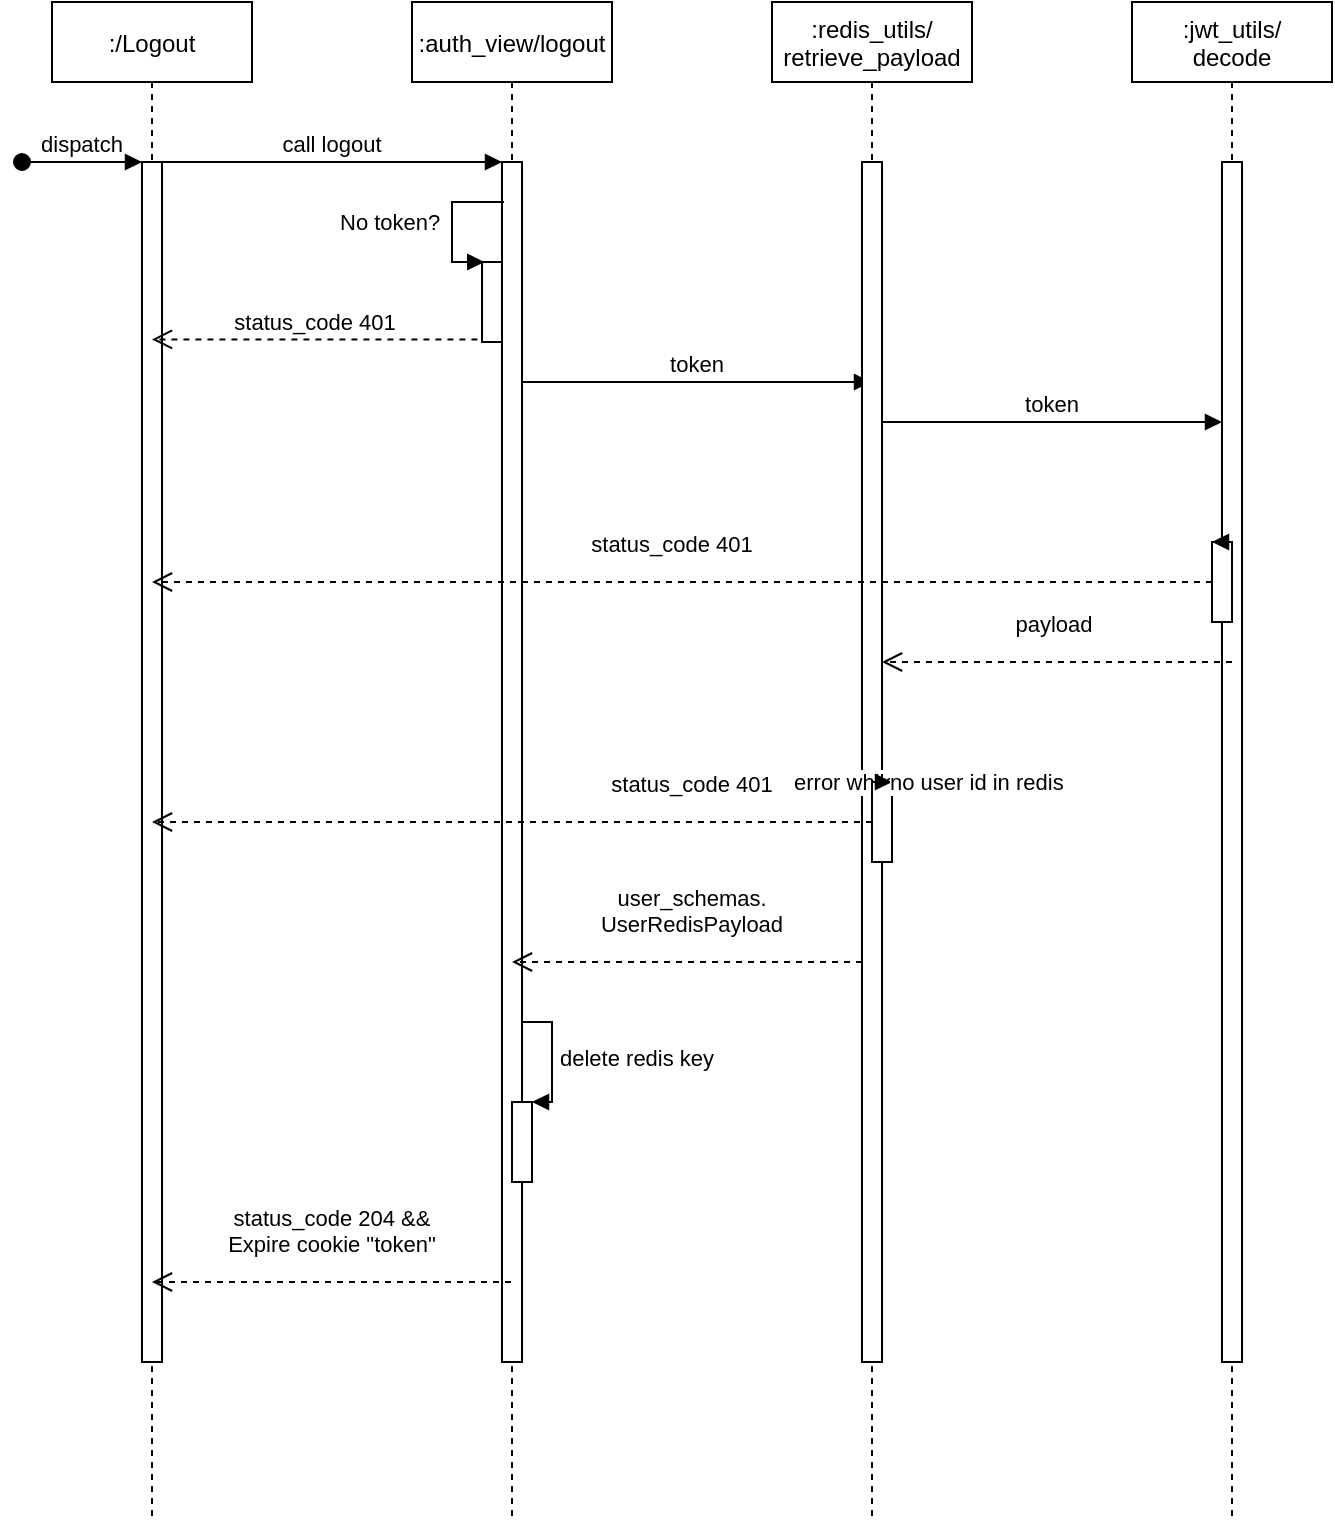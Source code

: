 <mxfile version="13.7.1" type="device"><diagram id="kgpKYQtTHZ0yAKxKKP6v" name="Page-1"><mxGraphModel dx="1185" dy="702" grid="1" gridSize="10" guides="1" tooltips="1" connect="1" arrows="1" fold="1" page="1" pageScale="1" pageWidth="850" pageHeight="1100" math="0" shadow="0"><root><mxCell id="0"/><mxCell id="1" parent="0"/><mxCell id="3nuBFxr9cyL0pnOWT2aG-1" value=":/Logout" style="shape=umlLifeline;perimeter=lifelinePerimeter;container=1;collapsible=0;recursiveResize=0;rounded=0;shadow=0;strokeWidth=1;" parent="1" vertex="1"><mxGeometry x="60" y="80" width="100" height="760" as="geometry"/></mxCell><mxCell id="3nuBFxr9cyL0pnOWT2aG-2" value="" style="points=[];perimeter=orthogonalPerimeter;rounded=0;shadow=0;strokeWidth=1;" parent="3nuBFxr9cyL0pnOWT2aG-1" vertex="1"><mxGeometry x="45" y="80" width="10" height="600" as="geometry"/></mxCell><mxCell id="3nuBFxr9cyL0pnOWT2aG-3" value="dispatch" style="verticalAlign=bottom;startArrow=oval;endArrow=block;startSize=8;shadow=0;strokeWidth=1;" parent="3nuBFxr9cyL0pnOWT2aG-1" target="3nuBFxr9cyL0pnOWT2aG-2" edge="1"><mxGeometry relative="1" as="geometry"><mxPoint x="-15" y="80" as="sourcePoint"/></mxGeometry></mxCell><mxCell id="3nuBFxr9cyL0pnOWT2aG-5" value=":auth_view/logout" style="shape=umlLifeline;perimeter=lifelinePerimeter;container=1;collapsible=0;recursiveResize=0;rounded=0;shadow=0;strokeWidth=1;" parent="1" vertex="1"><mxGeometry x="240" y="80" width="100" height="760" as="geometry"/></mxCell><mxCell id="3nuBFxr9cyL0pnOWT2aG-6" value="" style="points=[];perimeter=orthogonalPerimeter;rounded=0;shadow=0;strokeWidth=1;" parent="3nuBFxr9cyL0pnOWT2aG-5" vertex="1"><mxGeometry x="45" y="80" width="10" height="600" as="geometry"/></mxCell><mxCell id="fJt1keSmUEE7GF-vhge0-24" value="" style="html=1;points=[];perimeter=orthogonalPerimeter;" vertex="1" parent="3nuBFxr9cyL0pnOWT2aG-5"><mxGeometry x="35" y="130" width="10" height="40" as="geometry"/></mxCell><mxCell id="fJt1keSmUEE7GF-vhge0-25" value="No token?" style="edgeStyle=orthogonalEdgeStyle;html=1;align=left;spacingLeft=2;endArrow=block;rounded=0;entryX=0.114;entryY=0;entryDx=0;entryDy=0;entryPerimeter=0;" edge="1" target="fJt1keSmUEE7GF-vhge0-24" parent="3nuBFxr9cyL0pnOWT2aG-5"><mxGeometry x="-0.279" y="61" relative="1" as="geometry"><mxPoint x="46" y="100" as="sourcePoint"/><Array as="points"><mxPoint x="20" y="100"/><mxPoint x="20" y="130"/></Array><mxPoint x="-121" y="10" as="offset"/></mxGeometry></mxCell><mxCell id="3nuBFxr9cyL0pnOWT2aG-8" value="call logout" style="verticalAlign=bottom;endArrow=block;entryX=0;entryY=0;shadow=0;strokeWidth=1;" parent="1" source="3nuBFxr9cyL0pnOWT2aG-2" target="3nuBFxr9cyL0pnOWT2aG-6" edge="1"><mxGeometry relative="1" as="geometry"><mxPoint x="275" y="160" as="sourcePoint"/></mxGeometry></mxCell><mxCell id="fJt1keSmUEE7GF-vhge0-28" value="status_code 401" style="html=1;verticalAlign=bottom;endArrow=open;dashed=1;endSize=8;exitX=-0.229;exitY=0.968;exitDx=0;exitDy=0;exitPerimeter=0;" edge="1" parent="1" source="fJt1keSmUEE7GF-vhge0-24" target="3nuBFxr9cyL0pnOWT2aG-1"><mxGeometry relative="1" as="geometry"><mxPoint x="350" y="250" as="sourcePoint"/><mxPoint x="220" y="260" as="targetPoint"/></mxGeometry></mxCell><mxCell id="fJt1keSmUEE7GF-vhge0-29" value="token" style="verticalAlign=bottom;endArrow=block;shadow=0;strokeWidth=1;" edge="1" parent="1" source="3nuBFxr9cyL0pnOWT2aG-6" target="fJt1keSmUEE7GF-vhge0-30"><mxGeometry relative="1" as="geometry"><mxPoint x="370" y="300.0" as="sourcePoint"/><mxPoint x="540" y="300.0" as="targetPoint"/><Array as="points"><mxPoint x="350" y="270"/></Array></mxGeometry></mxCell><mxCell id="fJt1keSmUEE7GF-vhge0-30" value=":redis_utils/&#xA;retrieve_payload" style="shape=umlLifeline;perimeter=lifelinePerimeter;container=1;collapsible=0;recursiveResize=0;rounded=0;shadow=0;strokeWidth=1;" vertex="1" parent="1"><mxGeometry x="420" y="80" width="100" height="760" as="geometry"/></mxCell><mxCell id="fJt1keSmUEE7GF-vhge0-31" value="" style="points=[];perimeter=orthogonalPerimeter;rounded=0;shadow=0;strokeWidth=1;" vertex="1" parent="fJt1keSmUEE7GF-vhge0-30"><mxGeometry x="45" y="80" width="10" height="600" as="geometry"/></mxCell><mxCell id="fJt1keSmUEE7GF-vhge0-34" value=":jwt_utils/&#xA;decode" style="shape=umlLifeline;perimeter=lifelinePerimeter;container=1;collapsible=0;recursiveResize=0;rounded=0;shadow=0;strokeWidth=1;" vertex="1" parent="1"><mxGeometry x="600" y="80" width="100" height="760" as="geometry"/></mxCell><mxCell id="fJt1keSmUEE7GF-vhge0-35" value="" style="points=[];perimeter=orthogonalPerimeter;rounded=0;shadow=0;strokeWidth=1;" vertex="1" parent="fJt1keSmUEE7GF-vhge0-34"><mxGeometry x="45" y="80" width="10" height="600" as="geometry"/></mxCell><mxCell id="fJt1keSmUEE7GF-vhge0-42" value="" style="html=1;points=[];perimeter=orthogonalPerimeter;" vertex="1" parent="fJt1keSmUEE7GF-vhge0-34"><mxGeometry x="40" y="270" width="10" height="40" as="geometry"/></mxCell><mxCell id="fJt1keSmUEE7GF-vhge0-43" value="error while decode" style="edgeStyle=orthogonalEdgeStyle;html=1;align=left;spacingLeft=2;endArrow=block;rounded=0;" edge="1" parent="fJt1keSmUEE7GF-vhge0-34" source="fJt1keSmUEE7GF-vhge0-34"><mxGeometry x="-0.345" y="110" relative="1" as="geometry"><mxPoint x="-75" y="240" as="sourcePoint"/><Array as="points"><mxPoint x="30" y="240"/><mxPoint x="30" y="270"/></Array><mxPoint x="40" y="270" as="targetPoint"/><mxPoint x="-220" y="10" as="offset"/></mxGeometry></mxCell><mxCell id="fJt1keSmUEE7GF-vhge0-36" value="token" style="verticalAlign=bottom;endArrow=block;shadow=0;strokeWidth=1;" edge="1" parent="1" source="fJt1keSmUEE7GF-vhge0-31" target="fJt1keSmUEE7GF-vhge0-35"><mxGeometry relative="1" as="geometry"><mxPoint x="480.0" y="300.0" as="sourcePoint"/><mxPoint x="655.07" y="300.0" as="targetPoint"/><Array as="points"><mxPoint x="530" y="290"/></Array></mxGeometry></mxCell><mxCell id="fJt1keSmUEE7GF-vhge0-44" value="status_code 401" style="verticalAlign=bottom;endArrow=open;dashed=1;endSize=8;shadow=0;strokeWidth=1;" edge="1" parent="1" source="fJt1keSmUEE7GF-vhge0-42" target="3nuBFxr9cyL0pnOWT2aG-1"><mxGeometry x="0.019" y="-10" relative="1" as="geometry"><mxPoint x="470" y="380.0" as="targetPoint"/><mxPoint x="640" y="380.0" as="sourcePoint"/><mxPoint as="offset"/></mxGeometry></mxCell><mxCell id="fJt1keSmUEE7GF-vhge0-45" value="payload" style="verticalAlign=bottom;endArrow=open;dashed=1;endSize=8;shadow=0;strokeWidth=1;" edge="1" parent="1" target="fJt1keSmUEE7GF-vhge0-31"><mxGeometry x="0.019" y="-10" relative="1" as="geometry"><mxPoint x="119.929" y="410" as="targetPoint"/><mxPoint x="650" y="410" as="sourcePoint"/><mxPoint as="offset"/></mxGeometry></mxCell><mxCell id="fJt1keSmUEE7GF-vhge0-46" value="" style="html=1;points=[];perimeter=orthogonalPerimeter;" vertex="1" parent="1"><mxGeometry x="470" y="470" width="10" height="40" as="geometry"/></mxCell><mxCell id="fJt1keSmUEE7GF-vhge0-47" value="no user id in redis" style="edgeStyle=orthogonalEdgeStyle;html=1;align=left;spacingLeft=2;endArrow=block;rounded=0;entryX=1;entryY=0;" edge="1" target="fJt1keSmUEE7GF-vhge0-46" parent="1" source="fJt1keSmUEE7GF-vhge0-30"><mxGeometry relative="1" as="geometry"><mxPoint x="535" y="420" as="sourcePoint"/><Array as="points"><mxPoint x="490" y="420"/><mxPoint x="490" y="470"/></Array></mxGeometry></mxCell><mxCell id="fJt1keSmUEE7GF-vhge0-48" value="status_code 401" style="verticalAlign=bottom;endArrow=open;dashed=1;endSize=8;shadow=0;strokeWidth=1;exitX=0;exitY=0.5;exitDx=0;exitDy=0;exitPerimeter=0;" edge="1" parent="1" source="fJt1keSmUEE7GF-vhge0-46" target="3nuBFxr9cyL0pnOWT2aG-1"><mxGeometry x="-0.5" y="-10" relative="1" as="geometry"><mxPoint x="79.999" y="530" as="targetPoint"/><mxPoint x="610.07" y="530" as="sourcePoint"/><mxPoint as="offset"/></mxGeometry></mxCell><mxCell id="fJt1keSmUEE7GF-vhge0-49" value="user_schemas.&#xA;UserRedisPayload" style="verticalAlign=bottom;endArrow=open;dashed=1;endSize=8;shadow=0;strokeWidth=1;" edge="1" parent="1" source="fJt1keSmUEE7GF-vhge0-31" target="3nuBFxr9cyL0pnOWT2aG-5"><mxGeometry x="-0.029" y="-10" relative="1" as="geometry"><mxPoint x="119.929" y="610" as="targetPoint"/><mxPoint x="480" y="610" as="sourcePoint"/><Array as="points"><mxPoint x="380" y="560"/></Array><mxPoint as="offset"/></mxGeometry></mxCell><mxCell id="fJt1keSmUEE7GF-vhge0-51" value="" style="html=1;points=[];perimeter=orthogonalPerimeter;" vertex="1" parent="1"><mxGeometry x="290" y="630" width="10" height="40" as="geometry"/></mxCell><mxCell id="fJt1keSmUEE7GF-vhge0-52" value="delete redis key" style="edgeStyle=orthogonalEdgeStyle;html=1;align=left;spacingLeft=2;endArrow=block;rounded=0;entryX=1;entryY=0;" edge="1" target="fJt1keSmUEE7GF-vhge0-51" parent="1"><mxGeometry relative="1" as="geometry"><mxPoint x="295" y="590" as="sourcePoint"/><Array as="points"><mxPoint x="310" y="590"/><mxPoint x="310" y="630"/></Array></mxGeometry></mxCell><mxCell id="fJt1keSmUEE7GF-vhge0-53" value="status_code 204 &amp;&amp;&#xA;Expire cookie &quot;token&quot;" style="verticalAlign=bottom;endArrow=open;dashed=1;endSize=8;shadow=0;strokeWidth=1;" edge="1" parent="1" source="3nuBFxr9cyL0pnOWT2aG-5" target="3nuBFxr9cyL0pnOWT2aG-1"><mxGeometry x="-0.002" y="-10" relative="1" as="geometry"><mxPoint x="89.999" y="730" as="targetPoint"/><mxPoint x="265.07" y="730" as="sourcePoint"/><Array as="points"><mxPoint x="200" y="720"/></Array><mxPoint as="offset"/></mxGeometry></mxCell></root></mxGraphModel></diagram></mxfile>